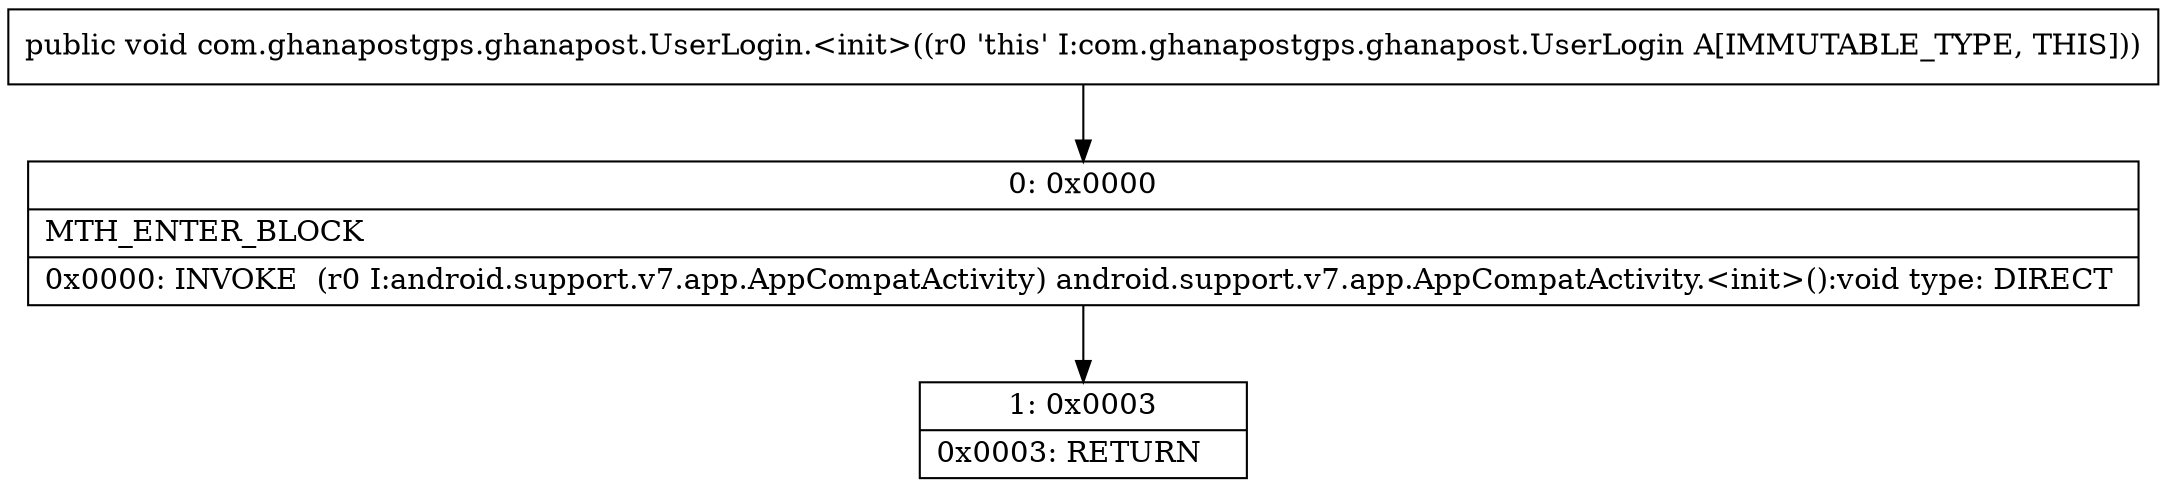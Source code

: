 digraph "CFG forcom.ghanapostgps.ghanapost.UserLogin.\<init\>()V" {
Node_0 [shape=record,label="{0\:\ 0x0000|MTH_ENTER_BLOCK\l|0x0000: INVOKE  (r0 I:android.support.v7.app.AppCompatActivity) android.support.v7.app.AppCompatActivity.\<init\>():void type: DIRECT \l}"];
Node_1 [shape=record,label="{1\:\ 0x0003|0x0003: RETURN   \l}"];
MethodNode[shape=record,label="{public void com.ghanapostgps.ghanapost.UserLogin.\<init\>((r0 'this' I:com.ghanapostgps.ghanapost.UserLogin A[IMMUTABLE_TYPE, THIS])) }"];
MethodNode -> Node_0;
Node_0 -> Node_1;
}


